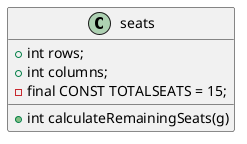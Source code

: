 @startuml
'https://plantuml.com/class-diagram
class seats{
+ int rows;
+ int columns;
- final CONST TOTALSEATS = 15;

+int calculateRemainingSeats(g)
}

@enduml